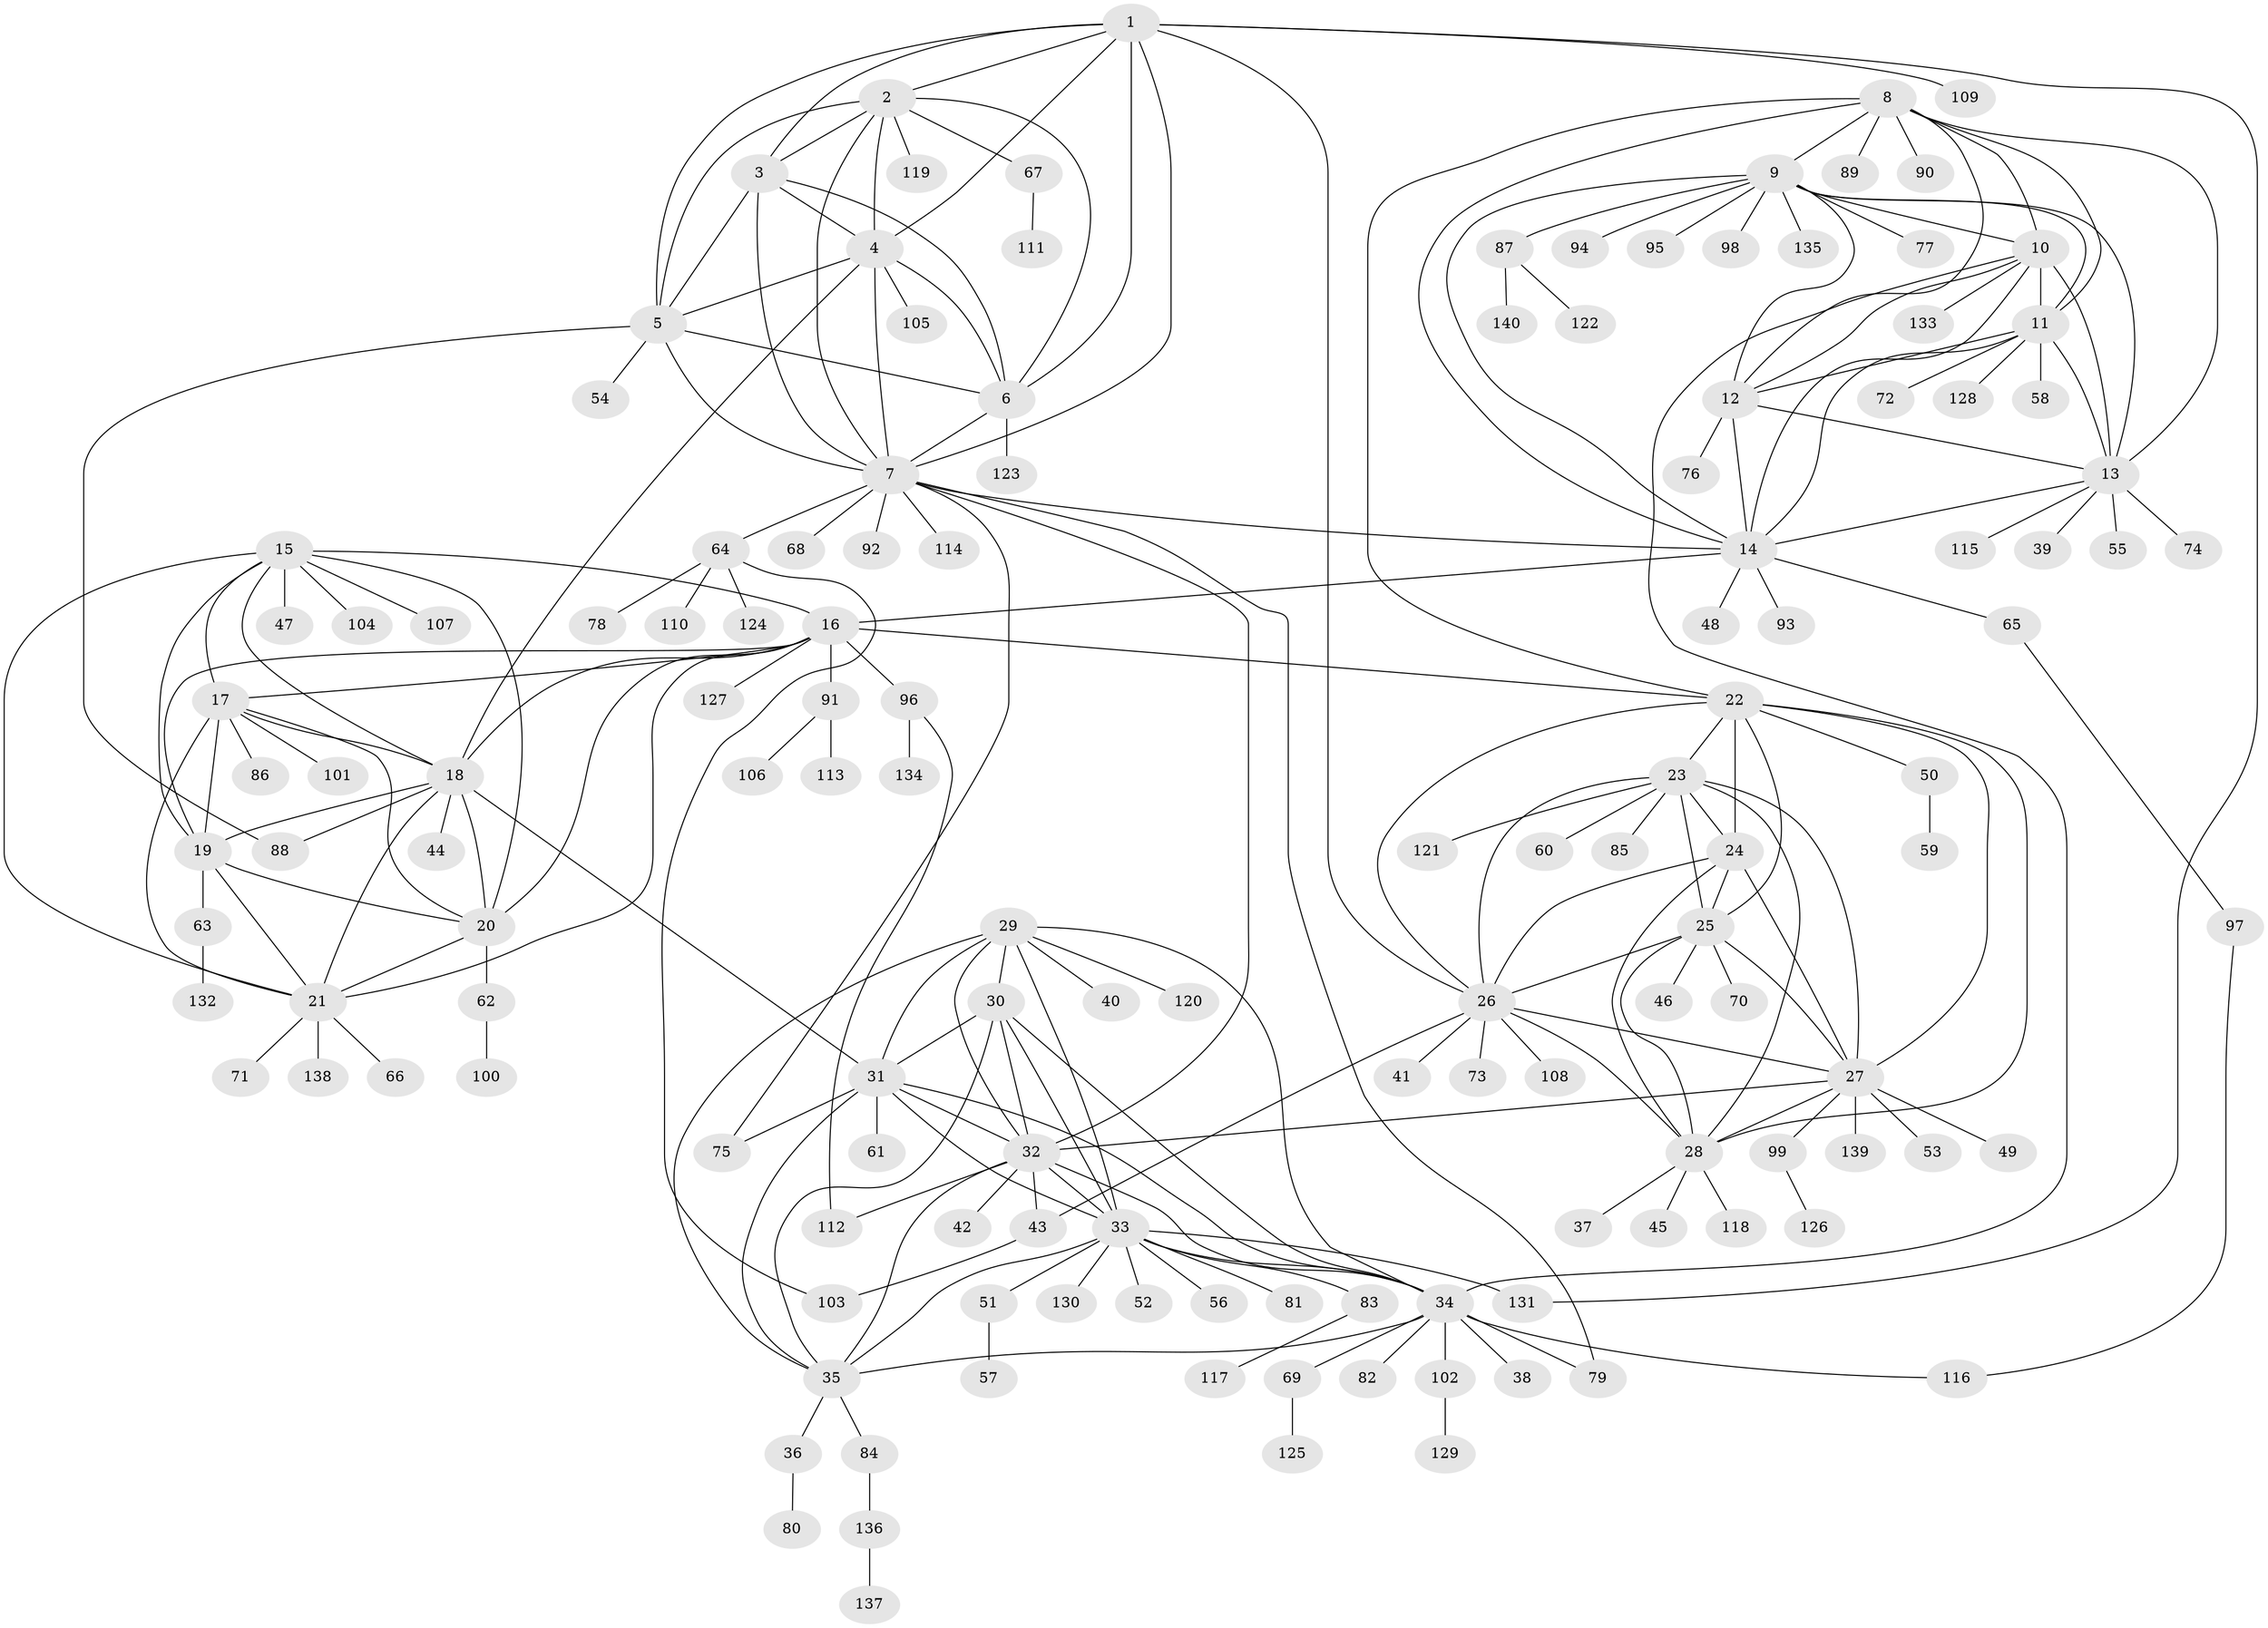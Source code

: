 // Generated by graph-tools (version 1.1) at 2025/26/03/09/25 03:26:42]
// undirected, 140 vertices, 228 edges
graph export_dot {
graph [start="1"]
  node [color=gray90,style=filled];
  1;
  2;
  3;
  4;
  5;
  6;
  7;
  8;
  9;
  10;
  11;
  12;
  13;
  14;
  15;
  16;
  17;
  18;
  19;
  20;
  21;
  22;
  23;
  24;
  25;
  26;
  27;
  28;
  29;
  30;
  31;
  32;
  33;
  34;
  35;
  36;
  37;
  38;
  39;
  40;
  41;
  42;
  43;
  44;
  45;
  46;
  47;
  48;
  49;
  50;
  51;
  52;
  53;
  54;
  55;
  56;
  57;
  58;
  59;
  60;
  61;
  62;
  63;
  64;
  65;
  66;
  67;
  68;
  69;
  70;
  71;
  72;
  73;
  74;
  75;
  76;
  77;
  78;
  79;
  80;
  81;
  82;
  83;
  84;
  85;
  86;
  87;
  88;
  89;
  90;
  91;
  92;
  93;
  94;
  95;
  96;
  97;
  98;
  99;
  100;
  101;
  102;
  103;
  104;
  105;
  106;
  107;
  108;
  109;
  110;
  111;
  112;
  113;
  114;
  115;
  116;
  117;
  118;
  119;
  120;
  121;
  122;
  123;
  124;
  125;
  126;
  127;
  128;
  129;
  130;
  131;
  132;
  133;
  134;
  135;
  136;
  137;
  138;
  139;
  140;
  1 -- 2;
  1 -- 3;
  1 -- 4;
  1 -- 5;
  1 -- 6;
  1 -- 7;
  1 -- 26;
  1 -- 109;
  1 -- 131;
  2 -- 3;
  2 -- 4;
  2 -- 5;
  2 -- 6;
  2 -- 7;
  2 -- 67;
  2 -- 119;
  3 -- 4;
  3 -- 5;
  3 -- 6;
  3 -- 7;
  4 -- 5;
  4 -- 6;
  4 -- 7;
  4 -- 18;
  4 -- 105;
  5 -- 6;
  5 -- 7;
  5 -- 54;
  5 -- 88;
  6 -- 7;
  6 -- 123;
  7 -- 14;
  7 -- 32;
  7 -- 64;
  7 -- 68;
  7 -- 75;
  7 -- 79;
  7 -- 92;
  7 -- 114;
  8 -- 9;
  8 -- 10;
  8 -- 11;
  8 -- 12;
  8 -- 13;
  8 -- 14;
  8 -- 22;
  8 -- 89;
  8 -- 90;
  9 -- 10;
  9 -- 11;
  9 -- 12;
  9 -- 13;
  9 -- 14;
  9 -- 77;
  9 -- 87;
  9 -- 94;
  9 -- 95;
  9 -- 98;
  9 -- 135;
  10 -- 11;
  10 -- 12;
  10 -- 13;
  10 -- 14;
  10 -- 34;
  10 -- 133;
  11 -- 12;
  11 -- 13;
  11 -- 14;
  11 -- 58;
  11 -- 72;
  11 -- 128;
  12 -- 13;
  12 -- 14;
  12 -- 76;
  13 -- 14;
  13 -- 39;
  13 -- 55;
  13 -- 74;
  13 -- 115;
  14 -- 16;
  14 -- 48;
  14 -- 65;
  14 -- 93;
  15 -- 16;
  15 -- 17;
  15 -- 18;
  15 -- 19;
  15 -- 20;
  15 -- 21;
  15 -- 47;
  15 -- 104;
  15 -- 107;
  16 -- 17;
  16 -- 18;
  16 -- 19;
  16 -- 20;
  16 -- 21;
  16 -- 22;
  16 -- 91;
  16 -- 96;
  16 -- 127;
  17 -- 18;
  17 -- 19;
  17 -- 20;
  17 -- 21;
  17 -- 86;
  17 -- 101;
  18 -- 19;
  18 -- 20;
  18 -- 21;
  18 -- 31;
  18 -- 44;
  18 -- 88;
  19 -- 20;
  19 -- 21;
  19 -- 63;
  20 -- 21;
  20 -- 62;
  21 -- 66;
  21 -- 71;
  21 -- 138;
  22 -- 23;
  22 -- 24;
  22 -- 25;
  22 -- 26;
  22 -- 27;
  22 -- 28;
  22 -- 50;
  23 -- 24;
  23 -- 25;
  23 -- 26;
  23 -- 27;
  23 -- 28;
  23 -- 60;
  23 -- 85;
  23 -- 121;
  24 -- 25;
  24 -- 26;
  24 -- 27;
  24 -- 28;
  25 -- 26;
  25 -- 27;
  25 -- 28;
  25 -- 46;
  25 -- 70;
  26 -- 27;
  26 -- 28;
  26 -- 41;
  26 -- 43;
  26 -- 73;
  26 -- 108;
  27 -- 28;
  27 -- 32;
  27 -- 49;
  27 -- 53;
  27 -- 99;
  27 -- 139;
  28 -- 37;
  28 -- 45;
  28 -- 118;
  29 -- 30;
  29 -- 31;
  29 -- 32;
  29 -- 33;
  29 -- 34;
  29 -- 35;
  29 -- 40;
  29 -- 120;
  30 -- 31;
  30 -- 32;
  30 -- 33;
  30 -- 34;
  30 -- 35;
  31 -- 32;
  31 -- 33;
  31 -- 34;
  31 -- 35;
  31 -- 61;
  31 -- 75;
  32 -- 33;
  32 -- 34;
  32 -- 35;
  32 -- 42;
  32 -- 43;
  32 -- 112;
  33 -- 34;
  33 -- 35;
  33 -- 51;
  33 -- 52;
  33 -- 56;
  33 -- 81;
  33 -- 83;
  33 -- 130;
  33 -- 131;
  34 -- 35;
  34 -- 38;
  34 -- 69;
  34 -- 79;
  34 -- 82;
  34 -- 102;
  34 -- 116;
  35 -- 36;
  35 -- 84;
  36 -- 80;
  43 -- 103;
  50 -- 59;
  51 -- 57;
  62 -- 100;
  63 -- 132;
  64 -- 78;
  64 -- 103;
  64 -- 110;
  64 -- 124;
  65 -- 97;
  67 -- 111;
  69 -- 125;
  83 -- 117;
  84 -- 136;
  87 -- 122;
  87 -- 140;
  91 -- 106;
  91 -- 113;
  96 -- 112;
  96 -- 134;
  97 -- 116;
  99 -- 126;
  102 -- 129;
  136 -- 137;
}
